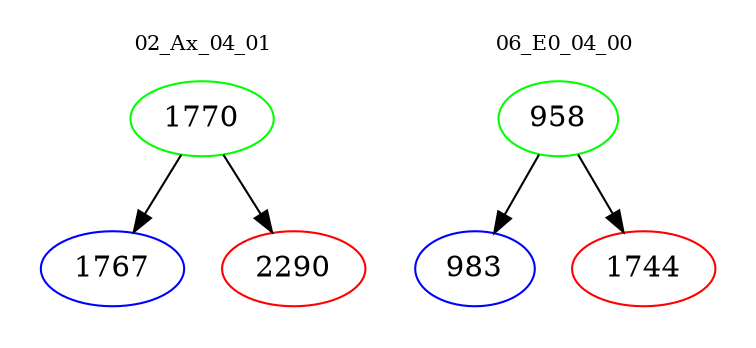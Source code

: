 digraph{
subgraph cluster_0 {
color = white
label = "02_Ax_04_01";
fontsize=10;
T0_1770 [label="1770", color="green"]
T0_1770 -> T0_1767 [color="black"]
T0_1767 [label="1767", color="blue"]
T0_1770 -> T0_2290 [color="black"]
T0_2290 [label="2290", color="red"]
}
subgraph cluster_1 {
color = white
label = "06_E0_04_00";
fontsize=10;
T1_958 [label="958", color="green"]
T1_958 -> T1_983 [color="black"]
T1_983 [label="983", color="blue"]
T1_958 -> T1_1744 [color="black"]
T1_1744 [label="1744", color="red"]
}
}
